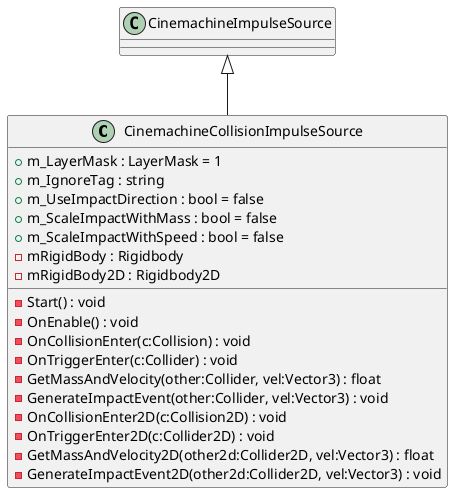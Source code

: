 @startuml
class CinemachineCollisionImpulseSource {
    + m_LayerMask : LayerMask = 1
    + m_IgnoreTag : string
    + m_UseImpactDirection : bool = false
    + m_ScaleImpactWithMass : bool = false
    + m_ScaleImpactWithSpeed : bool = false
    - mRigidBody : Rigidbody
    - mRigidBody2D : Rigidbody2D
    - Start() : void
    - OnEnable() : void
    - OnCollisionEnter(c:Collision) : void
    - OnTriggerEnter(c:Collider) : void
    - GetMassAndVelocity(other:Collider, vel:Vector3) : float
    - GenerateImpactEvent(other:Collider, vel:Vector3) : void
    - OnCollisionEnter2D(c:Collision2D) : void
    - OnTriggerEnter2D(c:Collider2D) : void
    - GetMassAndVelocity2D(other2d:Collider2D, vel:Vector3) : float
    - GenerateImpactEvent2D(other2d:Collider2D, vel:Vector3) : void
}
CinemachineImpulseSource <|-- CinemachineCollisionImpulseSource
@enduml
